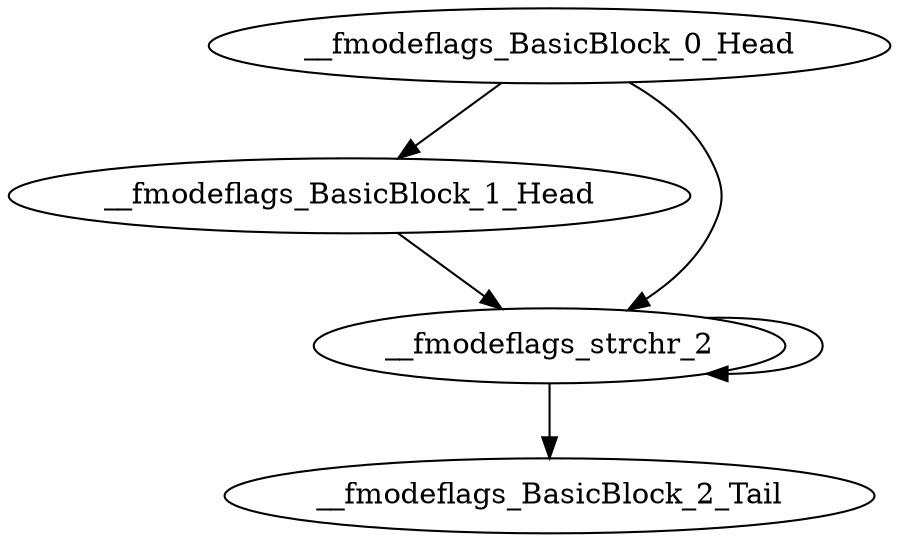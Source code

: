 digraph G {
    "__fmodeflags_BasicBlock_0_Head" -> "__fmodeflags_BasicBlock_1_Head"
    "__fmodeflags_BasicBlock_0_Head" -> "__fmodeflags_strchr_2"
    "__fmodeflags_BasicBlock_1_Head" -> "__fmodeflags_strchr_2"
    "__fmodeflags_strchr_2" -> "__fmodeflags_BasicBlock_2_Tail"
    "__fmodeflags_strchr_2" -> "__fmodeflags_strchr_2"
}
